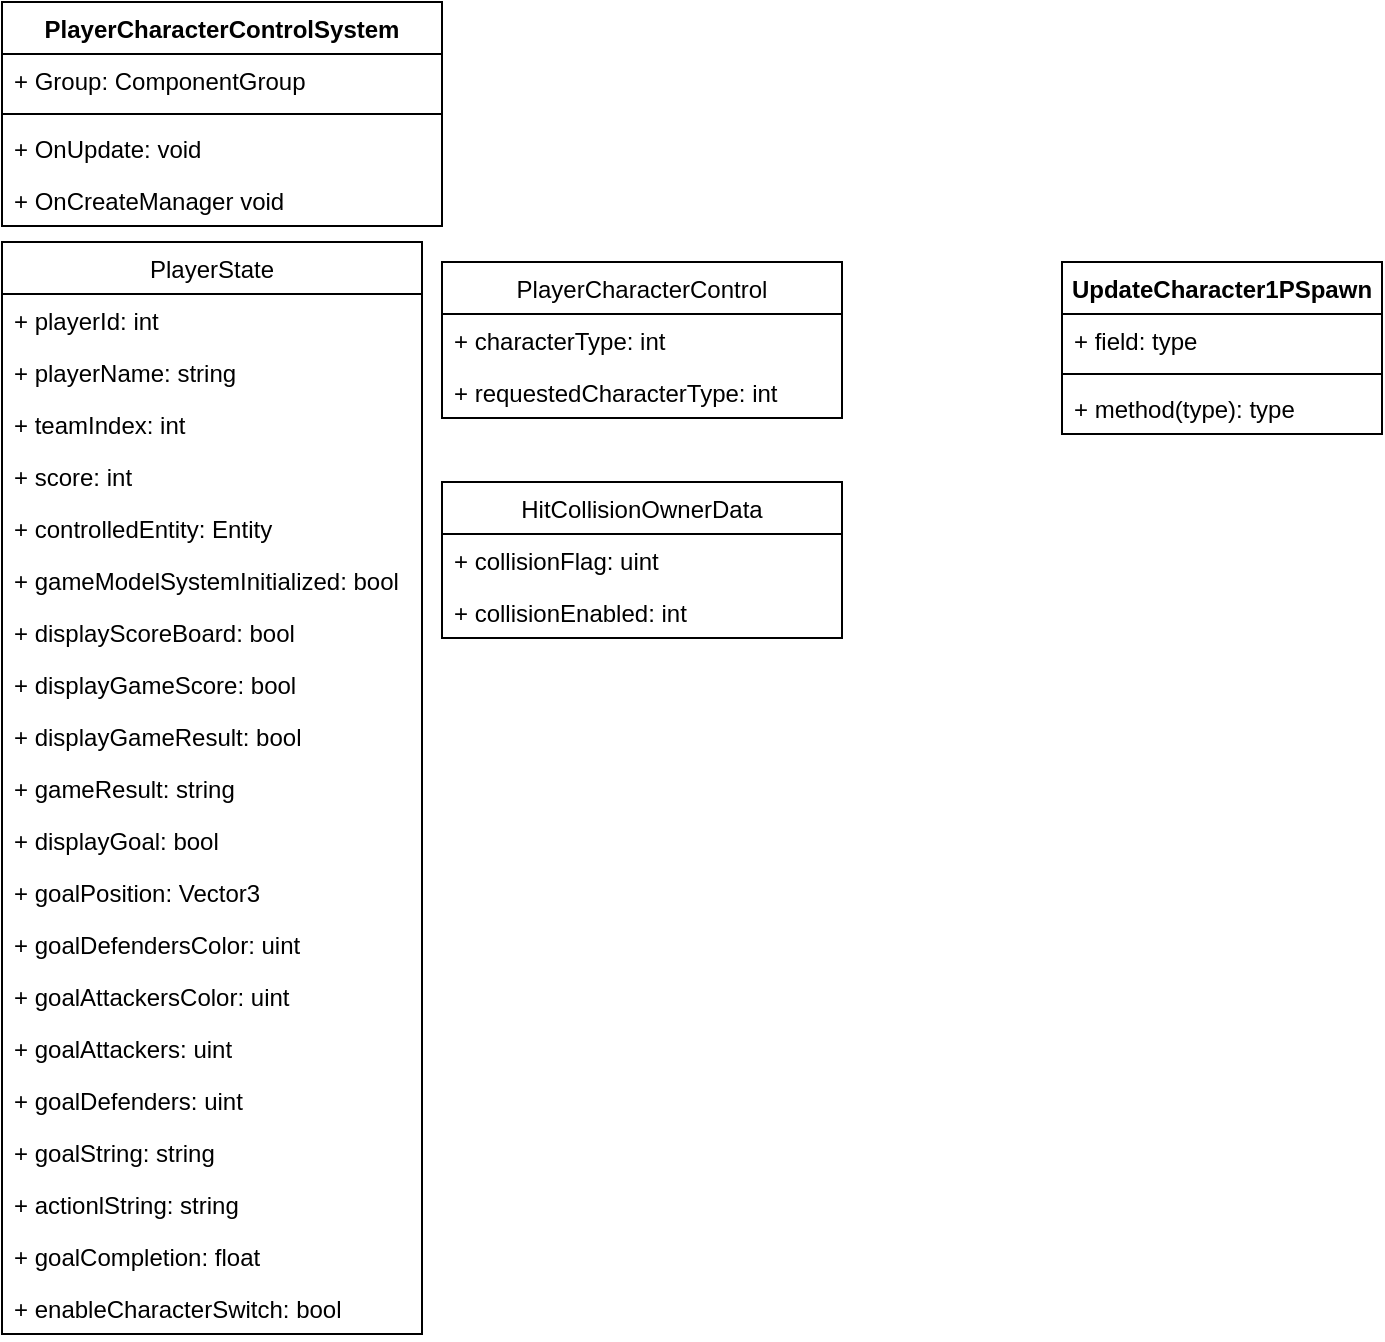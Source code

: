 <mxfile version="14.9.0" type="github">
  <diagram id="ZgwZ0shpW7y96EK6JcSE" name="Page-1">
    <mxGraphModel dx="1298" dy="788" grid="1" gridSize="10" guides="1" tooltips="1" connect="1" arrows="1" fold="1" page="1" pageScale="1" pageWidth="827" pageHeight="1169" math="0" shadow="0">
      <root>
        <mxCell id="0" />
        <mxCell id="1" parent="0" />
        <mxCell id="YwsoUjTJJ9EDIz098vbR-1" value="PlayerCharacterControlSystem&#xa;" style="swimlane;fontStyle=1;align=center;verticalAlign=top;childLayout=stackLayout;horizontal=1;startSize=26;horizontalStack=0;resizeParent=1;resizeParentMax=0;resizeLast=0;collapsible=1;marginBottom=0;" parent="1" vertex="1">
          <mxGeometry x="30" y="320" width="220" height="112" as="geometry" />
        </mxCell>
        <mxCell id="YwsoUjTJJ9EDIz098vbR-2" value="+ Group: ComponentGroup" style="text;strokeColor=none;fillColor=none;align=left;verticalAlign=top;spacingLeft=4;spacingRight=4;overflow=hidden;rotatable=0;points=[[0,0.5],[1,0.5]];portConstraint=eastwest;" parent="YwsoUjTJJ9EDIz098vbR-1" vertex="1">
          <mxGeometry y="26" width="220" height="26" as="geometry" />
        </mxCell>
        <mxCell id="YwsoUjTJJ9EDIz098vbR-3" value="" style="line;strokeWidth=1;fillColor=none;align=left;verticalAlign=middle;spacingTop=-1;spacingLeft=3;spacingRight=3;rotatable=0;labelPosition=right;points=[];portConstraint=eastwest;" parent="YwsoUjTJJ9EDIz098vbR-1" vertex="1">
          <mxGeometry y="52" width="220" height="8" as="geometry" />
        </mxCell>
        <mxCell id="YwsoUjTJJ9EDIz098vbR-4" value="+ OnUpdate: void" style="text;strokeColor=none;fillColor=none;align=left;verticalAlign=top;spacingLeft=4;spacingRight=4;overflow=hidden;rotatable=0;points=[[0,0.5],[1,0.5]];portConstraint=eastwest;" parent="YwsoUjTJJ9EDIz098vbR-1" vertex="1">
          <mxGeometry y="60" width="220" height="26" as="geometry" />
        </mxCell>
        <mxCell id="xQAPyX6cDgKDkf4q8Rif-4" value="+ OnCreateManager void" style="text;strokeColor=none;fillColor=none;align=left;verticalAlign=top;spacingLeft=4;spacingRight=4;overflow=hidden;rotatable=0;points=[[0,0.5],[1,0.5]];portConstraint=eastwest;" parent="YwsoUjTJJ9EDIz098vbR-1" vertex="1">
          <mxGeometry y="86" width="220" height="26" as="geometry" />
        </mxCell>
        <mxCell id="YwsoUjTJJ9EDIz098vbR-5" value="PlayerCharacterControl" style="swimlane;fontStyle=0;childLayout=stackLayout;horizontal=1;startSize=26;fillColor=none;horizontalStack=0;resizeParent=1;resizeParentMax=0;resizeLast=0;collapsible=1;marginBottom=0;" parent="1" vertex="1">
          <mxGeometry x="250" y="450" width="200" height="78" as="geometry" />
        </mxCell>
        <mxCell id="YwsoUjTJJ9EDIz098vbR-6" value="+ characterType: int" style="text;strokeColor=none;fillColor=none;align=left;verticalAlign=top;spacingLeft=4;spacingRight=4;overflow=hidden;rotatable=0;points=[[0,0.5],[1,0.5]];portConstraint=eastwest;" parent="YwsoUjTJJ9EDIz098vbR-5" vertex="1">
          <mxGeometry y="26" width="200" height="26" as="geometry" />
        </mxCell>
        <mxCell id="YwsoUjTJJ9EDIz098vbR-7" value="+ requestedCharacterType: int" style="text;strokeColor=none;fillColor=none;align=left;verticalAlign=top;spacingLeft=4;spacingRight=4;overflow=hidden;rotatable=0;points=[[0,0.5],[1,0.5]];portConstraint=eastwest;" parent="YwsoUjTJJ9EDIz098vbR-5" vertex="1">
          <mxGeometry y="52" width="200" height="26" as="geometry" />
        </mxCell>
        <mxCell id="YwsoUjTJJ9EDIz098vbR-9" value="PlayerState" style="swimlane;fontStyle=0;childLayout=stackLayout;horizontal=1;startSize=26;fillColor=none;horizontalStack=0;resizeParent=1;resizeParentMax=0;resizeLast=0;collapsible=1;marginBottom=0;" parent="1" vertex="1">
          <mxGeometry x="30" y="440" width="210" height="546" as="geometry" />
        </mxCell>
        <mxCell id="YwsoUjTJJ9EDIz098vbR-10" value="+ playerId: int" style="text;strokeColor=none;fillColor=none;align=left;verticalAlign=top;spacingLeft=4;spacingRight=4;overflow=hidden;rotatable=0;points=[[0,0.5],[1,0.5]];portConstraint=eastwest;" parent="YwsoUjTJJ9EDIz098vbR-9" vertex="1">
          <mxGeometry y="26" width="210" height="26" as="geometry" />
        </mxCell>
        <mxCell id="YwsoUjTJJ9EDIz098vbR-11" value="+ playerName: string" style="text;strokeColor=none;fillColor=none;align=left;verticalAlign=top;spacingLeft=4;spacingRight=4;overflow=hidden;rotatable=0;points=[[0,0.5],[1,0.5]];portConstraint=eastwest;" parent="YwsoUjTJJ9EDIz098vbR-9" vertex="1">
          <mxGeometry y="52" width="210" height="26" as="geometry" />
        </mxCell>
        <mxCell id="YwsoUjTJJ9EDIz098vbR-12" value="+ teamIndex: int" style="text;strokeColor=none;fillColor=none;align=left;verticalAlign=top;spacingLeft=4;spacingRight=4;overflow=hidden;rotatable=0;points=[[0,0.5],[1,0.5]];portConstraint=eastwest;" parent="YwsoUjTJJ9EDIz098vbR-9" vertex="1">
          <mxGeometry y="78" width="210" height="26" as="geometry" />
        </mxCell>
        <mxCell id="YwsoUjTJJ9EDIz098vbR-13" value="+ score: int" style="text;strokeColor=none;fillColor=none;align=left;verticalAlign=top;spacingLeft=4;spacingRight=4;overflow=hidden;rotatable=0;points=[[0,0.5],[1,0.5]];portConstraint=eastwest;" parent="YwsoUjTJJ9EDIz098vbR-9" vertex="1">
          <mxGeometry y="104" width="210" height="26" as="geometry" />
        </mxCell>
        <mxCell id="YwsoUjTJJ9EDIz098vbR-14" value="+ controlledEntity: Entity" style="text;strokeColor=none;fillColor=none;align=left;verticalAlign=top;spacingLeft=4;spacingRight=4;overflow=hidden;rotatable=0;points=[[0,0.5],[1,0.5]];portConstraint=eastwest;" parent="YwsoUjTJJ9EDIz098vbR-9" vertex="1">
          <mxGeometry y="130" width="210" height="26" as="geometry" />
        </mxCell>
        <mxCell id="YwsoUjTJJ9EDIz098vbR-15" value="+ gameModelSystemInitialized: bool" style="text;strokeColor=none;fillColor=none;align=left;verticalAlign=top;spacingLeft=4;spacingRight=4;overflow=hidden;rotatable=0;points=[[0,0.5],[1,0.5]];portConstraint=eastwest;" parent="YwsoUjTJJ9EDIz098vbR-9" vertex="1">
          <mxGeometry y="156" width="210" height="26" as="geometry" />
        </mxCell>
        <mxCell id="YwsoUjTJJ9EDIz098vbR-16" value="+ displayScoreBoard: bool" style="text;strokeColor=none;fillColor=none;align=left;verticalAlign=top;spacingLeft=4;spacingRight=4;overflow=hidden;rotatable=0;points=[[0,0.5],[1,0.5]];portConstraint=eastwest;" parent="YwsoUjTJJ9EDIz098vbR-9" vertex="1">
          <mxGeometry y="182" width="210" height="26" as="geometry" />
        </mxCell>
        <mxCell id="YwsoUjTJJ9EDIz098vbR-25" value="+ displayGameScore: bool" style="text;strokeColor=none;fillColor=none;align=left;verticalAlign=top;spacingLeft=4;spacingRight=4;overflow=hidden;rotatable=0;points=[[0,0.5],[1,0.5]];portConstraint=eastwest;" parent="YwsoUjTJJ9EDIz098vbR-9" vertex="1">
          <mxGeometry y="208" width="210" height="26" as="geometry" />
        </mxCell>
        <mxCell id="YwsoUjTJJ9EDIz098vbR-26" value="+ displayGameResult: bool" style="text;strokeColor=none;fillColor=none;align=left;verticalAlign=top;spacingLeft=4;spacingRight=4;overflow=hidden;rotatable=0;points=[[0,0.5],[1,0.5]];portConstraint=eastwest;" parent="YwsoUjTJJ9EDIz098vbR-9" vertex="1">
          <mxGeometry y="234" width="210" height="26" as="geometry" />
        </mxCell>
        <mxCell id="YwsoUjTJJ9EDIz098vbR-27" value="+ gameResult: string" style="text;strokeColor=none;fillColor=none;align=left;verticalAlign=top;spacingLeft=4;spacingRight=4;overflow=hidden;rotatable=0;points=[[0,0.5],[1,0.5]];portConstraint=eastwest;" parent="YwsoUjTJJ9EDIz098vbR-9" vertex="1">
          <mxGeometry y="260" width="210" height="26" as="geometry" />
        </mxCell>
        <mxCell id="YwsoUjTJJ9EDIz098vbR-28" value="+ displayGoal: bool" style="text;strokeColor=none;fillColor=none;align=left;verticalAlign=top;spacingLeft=4;spacingRight=4;overflow=hidden;rotatable=0;points=[[0,0.5],[1,0.5]];portConstraint=eastwest;" parent="YwsoUjTJJ9EDIz098vbR-9" vertex="1">
          <mxGeometry y="286" width="210" height="26" as="geometry" />
        </mxCell>
        <mxCell id="YwsoUjTJJ9EDIz098vbR-29" value="+ goalPosition: Vector3" style="text;strokeColor=none;fillColor=none;align=left;verticalAlign=top;spacingLeft=4;spacingRight=4;overflow=hidden;rotatable=0;points=[[0,0.5],[1,0.5]];portConstraint=eastwest;" parent="YwsoUjTJJ9EDIz098vbR-9" vertex="1">
          <mxGeometry y="312" width="210" height="26" as="geometry" />
        </mxCell>
        <mxCell id="YwsoUjTJJ9EDIz098vbR-30" value="+ goalDefendersColor: uint" style="text;strokeColor=none;fillColor=none;align=left;verticalAlign=top;spacingLeft=4;spacingRight=4;overflow=hidden;rotatable=0;points=[[0,0.5],[1,0.5]];portConstraint=eastwest;" parent="YwsoUjTJJ9EDIz098vbR-9" vertex="1">
          <mxGeometry y="338" width="210" height="26" as="geometry" />
        </mxCell>
        <mxCell id="YwsoUjTJJ9EDIz098vbR-31" value="+ goalAttackersColor: uint" style="text;strokeColor=none;fillColor=none;align=left;verticalAlign=top;spacingLeft=4;spacingRight=4;overflow=hidden;rotatable=0;points=[[0,0.5],[1,0.5]];portConstraint=eastwest;" parent="YwsoUjTJJ9EDIz098vbR-9" vertex="1">
          <mxGeometry y="364" width="210" height="26" as="geometry" />
        </mxCell>
        <mxCell id="YwsoUjTJJ9EDIz098vbR-32" value="+ goalAttackers: uint" style="text;strokeColor=none;fillColor=none;align=left;verticalAlign=top;spacingLeft=4;spacingRight=4;overflow=hidden;rotatable=0;points=[[0,0.5],[1,0.5]];portConstraint=eastwest;" parent="YwsoUjTJJ9EDIz098vbR-9" vertex="1">
          <mxGeometry y="390" width="210" height="26" as="geometry" />
        </mxCell>
        <mxCell id="YwsoUjTJJ9EDIz098vbR-33" value="+ goalDefenders: uint" style="text;strokeColor=none;fillColor=none;align=left;verticalAlign=top;spacingLeft=4;spacingRight=4;overflow=hidden;rotatable=0;points=[[0,0.5],[1,0.5]];portConstraint=eastwest;" parent="YwsoUjTJJ9EDIz098vbR-9" vertex="1">
          <mxGeometry y="416" width="210" height="26" as="geometry" />
        </mxCell>
        <mxCell id="YwsoUjTJJ9EDIz098vbR-34" value="+ goalString: string" style="text;strokeColor=none;fillColor=none;align=left;verticalAlign=top;spacingLeft=4;spacingRight=4;overflow=hidden;rotatable=0;points=[[0,0.5],[1,0.5]];portConstraint=eastwest;" parent="YwsoUjTJJ9EDIz098vbR-9" vertex="1">
          <mxGeometry y="442" width="210" height="26" as="geometry" />
        </mxCell>
        <mxCell id="YwsoUjTJJ9EDIz098vbR-35" value="+ actionlString: string" style="text;strokeColor=none;fillColor=none;align=left;verticalAlign=top;spacingLeft=4;spacingRight=4;overflow=hidden;rotatable=0;points=[[0,0.5],[1,0.5]];portConstraint=eastwest;" parent="YwsoUjTJJ9EDIz098vbR-9" vertex="1">
          <mxGeometry y="468" width="210" height="26" as="geometry" />
        </mxCell>
        <mxCell id="YwsoUjTJJ9EDIz098vbR-36" value="+ goalCompletion: float" style="text;strokeColor=none;fillColor=none;align=left;verticalAlign=top;spacingLeft=4;spacingRight=4;overflow=hidden;rotatable=0;points=[[0,0.5],[1,0.5]];portConstraint=eastwest;" parent="YwsoUjTJJ9EDIz098vbR-9" vertex="1">
          <mxGeometry y="494" width="210" height="26" as="geometry" />
        </mxCell>
        <mxCell id="YwsoUjTJJ9EDIz098vbR-37" value="+ enableCharacterSwitch: bool" style="text;strokeColor=none;fillColor=none;align=left;verticalAlign=top;spacingLeft=4;spacingRight=4;overflow=hidden;rotatable=0;points=[[0,0.5],[1,0.5]];portConstraint=eastwest;" parent="YwsoUjTJJ9EDIz098vbR-9" vertex="1">
          <mxGeometry y="520" width="210" height="26" as="geometry" />
        </mxCell>
        <mxCell id="xQAPyX6cDgKDkf4q8Rif-1" value="HitCollisionOwnerData" style="swimlane;fontStyle=0;childLayout=stackLayout;horizontal=1;startSize=26;fillColor=none;horizontalStack=0;resizeParent=1;resizeParentMax=0;resizeLast=0;collapsible=1;marginBottom=0;" parent="1" vertex="1">
          <mxGeometry x="250" y="560" width="200" height="78" as="geometry" />
        </mxCell>
        <mxCell id="xQAPyX6cDgKDkf4q8Rif-2" value="+ collisionFlag: uint" style="text;strokeColor=none;fillColor=none;align=left;verticalAlign=top;spacingLeft=4;spacingRight=4;overflow=hidden;rotatable=0;points=[[0,0.5],[1,0.5]];portConstraint=eastwest;" parent="xQAPyX6cDgKDkf4q8Rif-1" vertex="1">
          <mxGeometry y="26" width="200" height="26" as="geometry" />
        </mxCell>
        <mxCell id="xQAPyX6cDgKDkf4q8Rif-3" value="+ collisionEnabled: int" style="text;strokeColor=none;fillColor=none;align=left;verticalAlign=top;spacingLeft=4;spacingRight=4;overflow=hidden;rotatable=0;points=[[0,0.5],[1,0.5]];portConstraint=eastwest;" parent="xQAPyX6cDgKDkf4q8Rif-1" vertex="1">
          <mxGeometry y="52" width="200" height="26" as="geometry" />
        </mxCell>
        <mxCell id="EnSLmsnrf0qdKdnjyVf9-1" value="UpdateCharacter1PSpawn" style="swimlane;fontStyle=1;align=center;verticalAlign=top;childLayout=stackLayout;horizontal=1;startSize=26;horizontalStack=0;resizeParent=1;resizeParentMax=0;resizeLast=0;collapsible=1;marginBottom=0;" vertex="1" parent="1">
          <mxGeometry x="560" y="450" width="160" height="86" as="geometry" />
        </mxCell>
        <mxCell id="EnSLmsnrf0qdKdnjyVf9-2" value="+ field: type" style="text;strokeColor=none;fillColor=none;align=left;verticalAlign=top;spacingLeft=4;spacingRight=4;overflow=hidden;rotatable=0;points=[[0,0.5],[1,0.5]];portConstraint=eastwest;" vertex="1" parent="EnSLmsnrf0qdKdnjyVf9-1">
          <mxGeometry y="26" width="160" height="26" as="geometry" />
        </mxCell>
        <mxCell id="EnSLmsnrf0qdKdnjyVf9-3" value="" style="line;strokeWidth=1;fillColor=none;align=left;verticalAlign=middle;spacingTop=-1;spacingLeft=3;spacingRight=3;rotatable=0;labelPosition=right;points=[];portConstraint=eastwest;" vertex="1" parent="EnSLmsnrf0qdKdnjyVf9-1">
          <mxGeometry y="52" width="160" height="8" as="geometry" />
        </mxCell>
        <mxCell id="EnSLmsnrf0qdKdnjyVf9-4" value="+ method(type): type" style="text;strokeColor=none;fillColor=none;align=left;verticalAlign=top;spacingLeft=4;spacingRight=4;overflow=hidden;rotatable=0;points=[[0,0.5],[1,0.5]];portConstraint=eastwest;" vertex="1" parent="EnSLmsnrf0qdKdnjyVf9-1">
          <mxGeometry y="60" width="160" height="26" as="geometry" />
        </mxCell>
      </root>
    </mxGraphModel>
  </diagram>
</mxfile>
